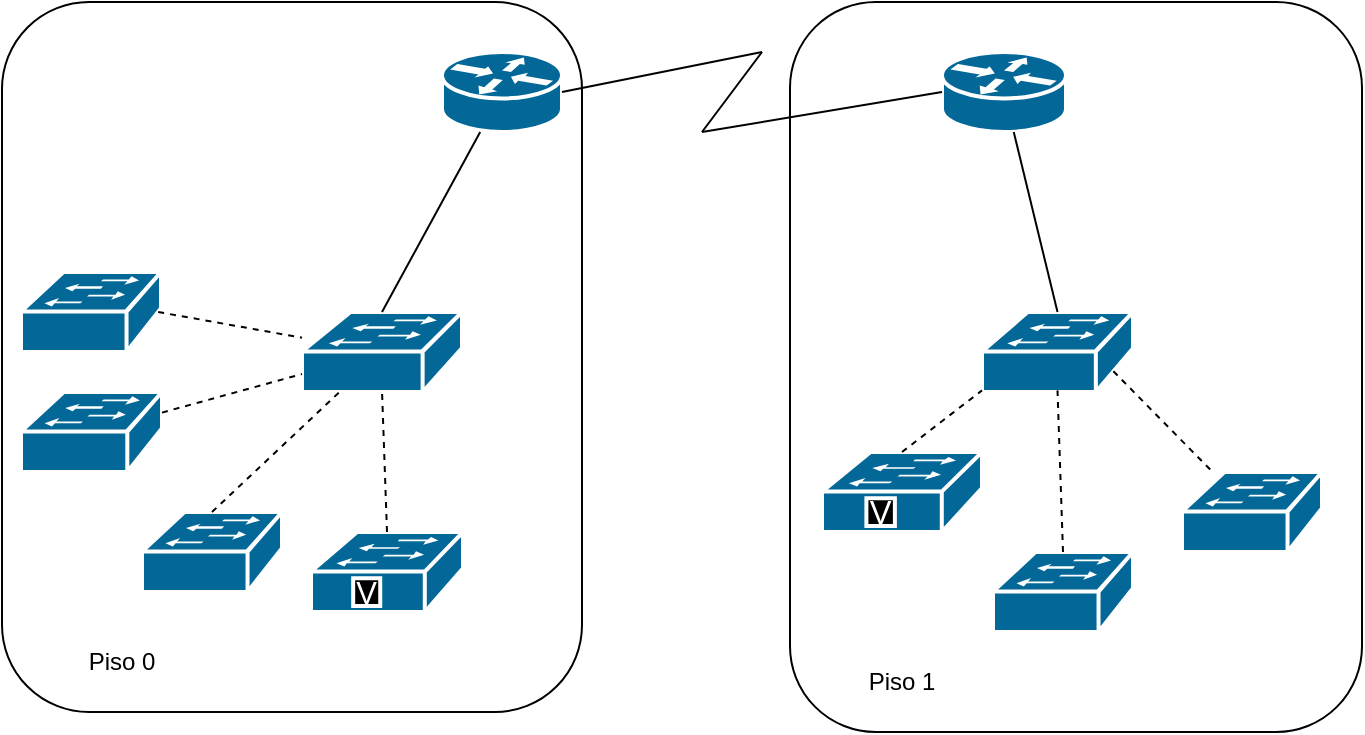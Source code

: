 <mxfile version="20.8.16" type="device"><diagram name="Página-1" id="PEqotRCipTvhbxz2Ma2h"><mxGraphModel dx="1120" dy="572" grid="1" gridSize="10" guides="1" tooltips="1" connect="1" arrows="1" fold="1" page="1" pageScale="1" pageWidth="827" pageHeight="1169" math="0" shadow="0"><root><mxCell id="0"/><mxCell id="1" parent="0"/><mxCell id="m3FyABBclbhLN2ZnAbU6-17" value="" style="rounded=1;whiteSpace=wrap;html=1;" vertex="1" parent="1"><mxGeometry x="414" y="125" width="286" height="365" as="geometry"/></mxCell><mxCell id="m3FyABBclbhLN2ZnAbU6-15" value="" style="rounded=1;whiteSpace=wrap;html=1;" vertex="1" parent="1"><mxGeometry x="20" y="125" width="290" height="355" as="geometry"/></mxCell><mxCell id="b5_8vH6ryHQqNmLfduHx-5" value="" style="shape=mxgraph.cisco.routers.router;sketch=0;html=1;pointerEvents=1;dashed=0;fillColor=#036897;strokeColor=#ffffff;strokeWidth=2;verticalLabelPosition=bottom;verticalAlign=top;align=center;outlineConnect=0;" parent="1" vertex="1"><mxGeometry x="240" y="150" width="60" height="40" as="geometry"/></mxCell><mxCell id="b5_8vH6ryHQqNmLfduHx-6" value="" style="shape=mxgraph.cisco.routers.router;sketch=0;html=1;pointerEvents=1;dashed=0;fillColor=#036897;strokeColor=#ffffff;strokeWidth=2;verticalLabelPosition=bottom;verticalAlign=top;align=center;outlineConnect=0;" parent="1" vertex="1"><mxGeometry x="490" y="150" width="62" height="40" as="geometry"/></mxCell><mxCell id="b5_8vH6ryHQqNmLfduHx-9" value="" style="shape=mxgraph.cisco.switches.voice_switch;sketch=0;html=1;pointerEvents=1;dashed=0;fillColor=#036897;strokeColor=#ffffff;strokeWidth=2;verticalLabelPosition=bottom;verticalAlign=top;align=center;outlineConnect=0;" parent="1" vertex="1"><mxGeometry x="430" y="350" width="80" height="40" as="geometry"/></mxCell><mxCell id="b5_8vH6ryHQqNmLfduHx-10" value="" style="shape=mxgraph.cisco.switches.voice_switch;sketch=0;html=1;pointerEvents=1;dashed=0;fillColor=#036897;strokeColor=#ffffff;strokeWidth=2;verticalLabelPosition=bottom;verticalAlign=top;align=center;outlineConnect=0;" parent="1" vertex="1"><mxGeometry x="174.5" y="390" width="76" height="40" as="geometry"/></mxCell><mxCell id="b5_8vH6ryHQqNmLfduHx-11" value="" style="shape=mxgraph.cisco.switches.workgroup_switch;sketch=0;html=1;pointerEvents=1;dashed=0;fillColor=#036897;strokeColor=#ffffff;strokeWidth=2;verticalLabelPosition=bottom;verticalAlign=top;align=center;outlineConnect=0;" parent="1" vertex="1"><mxGeometry x="170" y="280" width="80" height="40" as="geometry"/></mxCell><mxCell id="b5_8vH6ryHQqNmLfduHx-12" value="" style="shape=mxgraph.cisco.switches.workgroup_switch;sketch=0;html=1;pointerEvents=1;dashed=0;fillColor=#036897;strokeColor=#ffffff;strokeWidth=2;verticalLabelPosition=bottom;verticalAlign=top;align=center;outlineConnect=0;" parent="1" vertex="1"><mxGeometry x="510" y="280" width="75.5" height="40" as="geometry"/></mxCell><mxCell id="b5_8vH6ryHQqNmLfduHx-13" value="" style="shape=mxgraph.cisco.switches.workgroup_switch;sketch=0;html=1;pointerEvents=1;dashed=0;fillColor=#036897;strokeColor=#ffffff;strokeWidth=2;verticalLabelPosition=bottom;verticalAlign=top;align=center;outlineConnect=0;" parent="1" vertex="1"><mxGeometry x="29.5" y="260" width="70" height="40" as="geometry"/></mxCell><mxCell id="b5_8vH6ryHQqNmLfduHx-14" value="" style="shape=mxgraph.cisco.switches.workgroup_switch;sketch=0;html=1;pointerEvents=1;dashed=0;fillColor=#036897;strokeColor=#ffffff;strokeWidth=2;verticalLabelPosition=bottom;verticalAlign=top;align=center;outlineConnect=0;" parent="1" vertex="1"><mxGeometry x="90" y="380" width="70" height="40" as="geometry"/></mxCell><mxCell id="b5_8vH6ryHQqNmLfduHx-15" value="" style="shape=mxgraph.cisco.switches.workgroup_switch;sketch=0;html=1;pointerEvents=1;dashed=0;fillColor=#036897;strokeColor=#ffffff;strokeWidth=2;verticalLabelPosition=bottom;verticalAlign=top;align=center;outlineConnect=0;" parent="1" vertex="1"><mxGeometry x="29.5" y="320" width="70.5" height="40" as="geometry"/></mxCell><mxCell id="m3FyABBclbhLN2ZnAbU6-1" value="" style="shape=mxgraph.cisco.switches.workgroup_switch;sketch=0;html=1;pointerEvents=1;dashed=0;fillColor=#036897;strokeColor=#ffffff;strokeWidth=2;verticalLabelPosition=bottom;verticalAlign=top;align=center;outlineConnect=0;" vertex="1" parent="1"><mxGeometry x="610" y="360" width="70" height="40" as="geometry"/></mxCell><mxCell id="m3FyABBclbhLN2ZnAbU6-2" value="" style="shape=mxgraph.cisco.switches.workgroup_switch;sketch=0;html=1;pointerEvents=1;dashed=0;fillColor=#036897;strokeColor=#ffffff;strokeWidth=2;verticalLabelPosition=bottom;verticalAlign=top;align=center;outlineConnect=0;" vertex="1" parent="1"><mxGeometry x="515.5" y="400" width="70" height="40" as="geometry"/></mxCell><mxCell id="m3FyABBclbhLN2ZnAbU6-3" value="" style="endArrow=none;html=1;rounded=0;exitX=1;exitY=0.5;exitDx=0;exitDy=0;exitPerimeter=0;" edge="1" parent="1" source="b5_8vH6ryHQqNmLfduHx-5"><mxGeometry width="50" height="50" relative="1" as="geometry"><mxPoint x="360" y="180" as="sourcePoint"/><mxPoint x="400" y="150" as="targetPoint"/></mxGeometry></mxCell><mxCell id="m3FyABBclbhLN2ZnAbU6-4" value="" style="endArrow=none;html=1;rounded=0;entryX=0;entryY=0.5;entryDx=0;entryDy=0;entryPerimeter=0;" edge="1" parent="1" target="b5_8vH6ryHQqNmLfduHx-6"><mxGeometry width="50" height="50" relative="1" as="geometry"><mxPoint x="370" y="190" as="sourcePoint"/><mxPoint x="440" y="310" as="targetPoint"/></mxGeometry></mxCell><mxCell id="m3FyABBclbhLN2ZnAbU6-5" value="" style="endArrow=none;html=1;rounded=0;" edge="1" parent="1"><mxGeometry width="50" height="50" relative="1" as="geometry"><mxPoint x="370" y="190" as="sourcePoint"/><mxPoint x="400" y="150" as="targetPoint"/></mxGeometry></mxCell><mxCell id="m3FyABBclbhLN2ZnAbU6-6" value="" style="endArrow=none;html=1;rounded=0;exitX=0.5;exitY=0;exitDx=0;exitDy=0;exitPerimeter=0;" edge="1" parent="1" source="b5_8vH6ryHQqNmLfduHx-11" target="b5_8vH6ryHQqNmLfduHx-5"><mxGeometry width="50" height="50" relative="1" as="geometry"><mxPoint x="60" y="270" as="sourcePoint"/><mxPoint x="110" y="220" as="targetPoint"/></mxGeometry></mxCell><mxCell id="m3FyABBclbhLN2ZnAbU6-7" value="" style="endArrow=none;html=1;rounded=0;exitX=0.5;exitY=0;exitDx=0;exitDy=0;exitPerimeter=0;" edge="1" parent="1" source="b5_8vH6ryHQqNmLfduHx-12" target="b5_8vH6ryHQqNmLfduHx-6"><mxGeometry width="50" height="50" relative="1" as="geometry"><mxPoint x="470" y="260" as="sourcePoint"/><mxPoint x="520" y="210" as="targetPoint"/></mxGeometry></mxCell><mxCell id="m3FyABBclbhLN2ZnAbU6-8" value="" style="endArrow=none;dashed=1;html=1;rounded=0;exitX=0.98;exitY=0.5;exitDx=0;exitDy=0;exitPerimeter=0;" edge="1" parent="1" source="b5_8vH6ryHQqNmLfduHx-13" target="b5_8vH6ryHQqNmLfduHx-11"><mxGeometry width="50" height="50" relative="1" as="geometry"><mxPoint y="490" as="sourcePoint"/><mxPoint x="50" y="440" as="targetPoint"/></mxGeometry></mxCell><mxCell id="m3FyABBclbhLN2ZnAbU6-9" value="" style="endArrow=none;dashed=1;html=1;rounded=0;" edge="1" parent="1" source="b5_8vH6ryHQqNmLfduHx-15" target="b5_8vH6ryHQqNmLfduHx-11"><mxGeometry width="50" height="50" relative="1" as="geometry"><mxPoint x="10" y="520" as="sourcePoint"/><mxPoint x="60" y="470" as="targetPoint"/></mxGeometry></mxCell><mxCell id="m3FyABBclbhLN2ZnAbU6-10" value="" style="endArrow=none;dashed=1;html=1;rounded=0;exitX=0.5;exitY=0;exitDx=0;exitDy=0;exitPerimeter=0;" edge="1" parent="1" source="b5_8vH6ryHQqNmLfduHx-14" target="b5_8vH6ryHQqNmLfduHx-11"><mxGeometry width="50" height="50" relative="1" as="geometry"><mxPoint x="130" y="520" as="sourcePoint"/><mxPoint x="180" y="470" as="targetPoint"/></mxGeometry></mxCell><mxCell id="m3FyABBclbhLN2ZnAbU6-11" value="" style="endArrow=none;dashed=1;html=1;rounded=0;entryX=0.5;entryY=0.98;entryDx=0;entryDy=0;entryPerimeter=0;exitX=0.5;exitY=0;exitDx=0;exitDy=0;exitPerimeter=0;" edge="1" parent="1" source="b5_8vH6ryHQqNmLfduHx-10" target="b5_8vH6ryHQqNmLfduHx-11"><mxGeometry width="50" height="50" relative="1" as="geometry"><mxPoint x="340" y="530" as="sourcePoint"/><mxPoint x="390" y="480" as="targetPoint"/></mxGeometry></mxCell><mxCell id="m3FyABBclbhLN2ZnAbU6-12" value="" style="endArrow=none;dashed=1;html=1;rounded=0;entryX=0;entryY=0.98;entryDx=0;entryDy=0;entryPerimeter=0;exitX=0.5;exitY=0;exitDx=0;exitDy=0;exitPerimeter=0;" edge="1" parent="1" source="b5_8vH6ryHQqNmLfduHx-9" target="b5_8vH6ryHQqNmLfduHx-12"><mxGeometry width="50" height="50" relative="1" as="geometry"><mxPoint x="410" y="510" as="sourcePoint"/><mxPoint x="460" y="460" as="targetPoint"/></mxGeometry></mxCell><mxCell id="m3FyABBclbhLN2ZnAbU6-13" value="" style="endArrow=none;dashed=1;html=1;rounded=0;entryX=0.5;entryY=0.98;entryDx=0;entryDy=0;entryPerimeter=0;exitX=0.5;exitY=0;exitDx=0;exitDy=0;exitPerimeter=0;" edge="1" parent="1" source="m3FyABBclbhLN2ZnAbU6-2" target="b5_8vH6ryHQqNmLfduHx-12"><mxGeometry width="50" height="50" relative="1" as="geometry"><mxPoint x="490" y="490" as="sourcePoint"/><mxPoint x="540" y="440" as="targetPoint"/></mxGeometry></mxCell><mxCell id="m3FyABBclbhLN2ZnAbU6-14" value="" style="endArrow=none;dashed=1;html=1;rounded=0;exitX=0.87;exitY=0.74;exitDx=0;exitDy=0;exitPerimeter=0;" edge="1" parent="1" source="b5_8vH6ryHQqNmLfduHx-12" target="m3FyABBclbhLN2ZnAbU6-1"><mxGeometry width="50" height="50" relative="1" as="geometry"><mxPoint x="690" y="320" as="sourcePoint"/><mxPoint x="740" y="270" as="targetPoint"/></mxGeometry></mxCell><mxCell id="m3FyABBclbhLN2ZnAbU6-16" value="Piso 0" style="text;html=1;strokeColor=none;fillColor=none;align=center;verticalAlign=middle;whiteSpace=wrap;rounded=0;" vertex="1" parent="1"><mxGeometry x="50" y="440" width="60" height="30" as="geometry"/></mxCell><mxCell id="m3FyABBclbhLN2ZnAbU6-18" value="Piso 1" style="text;html=1;strokeColor=none;fillColor=none;align=center;verticalAlign=middle;whiteSpace=wrap;rounded=0;" vertex="1" parent="1"><mxGeometry x="440" y="450" width="60" height="30" as="geometry"/></mxCell></root></mxGraphModel></diagram></mxfile>